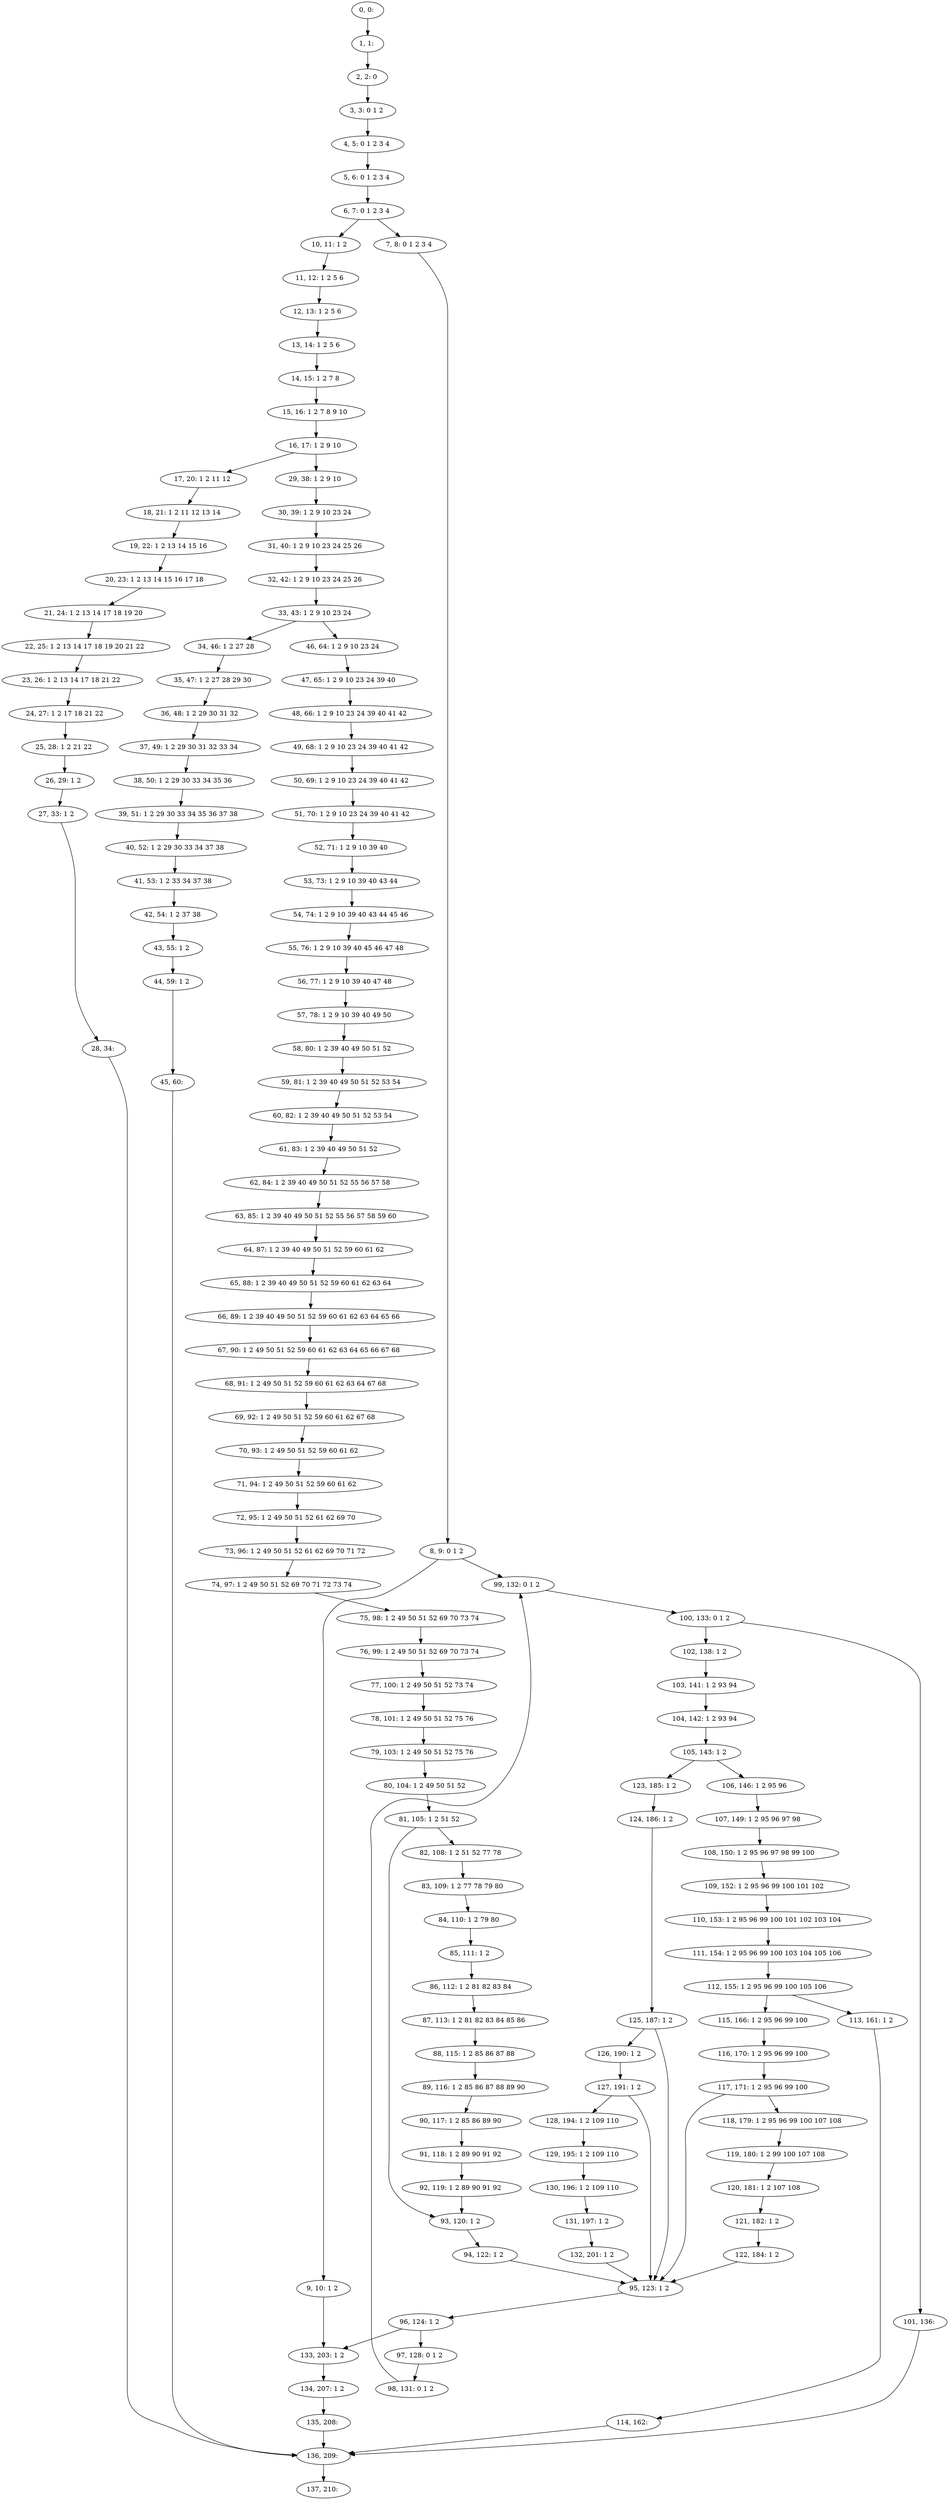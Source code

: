 digraph G {
0[label="0, 0: "];
1[label="1, 1: "];
2[label="2, 2: 0 "];
3[label="3, 3: 0 1 2 "];
4[label="4, 5: 0 1 2 3 4 "];
5[label="5, 6: 0 1 2 3 4 "];
6[label="6, 7: 0 1 2 3 4 "];
7[label="7, 8: 0 1 2 3 4 "];
8[label="8, 9: 0 1 2 "];
9[label="9, 10: 1 2 "];
10[label="10, 11: 1 2 "];
11[label="11, 12: 1 2 5 6 "];
12[label="12, 13: 1 2 5 6 "];
13[label="13, 14: 1 2 5 6 "];
14[label="14, 15: 1 2 7 8 "];
15[label="15, 16: 1 2 7 8 9 10 "];
16[label="16, 17: 1 2 9 10 "];
17[label="17, 20: 1 2 11 12 "];
18[label="18, 21: 1 2 11 12 13 14 "];
19[label="19, 22: 1 2 13 14 15 16 "];
20[label="20, 23: 1 2 13 14 15 16 17 18 "];
21[label="21, 24: 1 2 13 14 17 18 19 20 "];
22[label="22, 25: 1 2 13 14 17 18 19 20 21 22 "];
23[label="23, 26: 1 2 13 14 17 18 21 22 "];
24[label="24, 27: 1 2 17 18 21 22 "];
25[label="25, 28: 1 2 21 22 "];
26[label="26, 29: 1 2 "];
27[label="27, 33: 1 2 "];
28[label="28, 34: "];
29[label="29, 38: 1 2 9 10 "];
30[label="30, 39: 1 2 9 10 23 24 "];
31[label="31, 40: 1 2 9 10 23 24 25 26 "];
32[label="32, 42: 1 2 9 10 23 24 25 26 "];
33[label="33, 43: 1 2 9 10 23 24 "];
34[label="34, 46: 1 2 27 28 "];
35[label="35, 47: 1 2 27 28 29 30 "];
36[label="36, 48: 1 2 29 30 31 32 "];
37[label="37, 49: 1 2 29 30 31 32 33 34 "];
38[label="38, 50: 1 2 29 30 33 34 35 36 "];
39[label="39, 51: 1 2 29 30 33 34 35 36 37 38 "];
40[label="40, 52: 1 2 29 30 33 34 37 38 "];
41[label="41, 53: 1 2 33 34 37 38 "];
42[label="42, 54: 1 2 37 38 "];
43[label="43, 55: 1 2 "];
44[label="44, 59: 1 2 "];
45[label="45, 60: "];
46[label="46, 64: 1 2 9 10 23 24 "];
47[label="47, 65: 1 2 9 10 23 24 39 40 "];
48[label="48, 66: 1 2 9 10 23 24 39 40 41 42 "];
49[label="49, 68: 1 2 9 10 23 24 39 40 41 42 "];
50[label="50, 69: 1 2 9 10 23 24 39 40 41 42 "];
51[label="51, 70: 1 2 9 10 23 24 39 40 41 42 "];
52[label="52, 71: 1 2 9 10 39 40 "];
53[label="53, 73: 1 2 9 10 39 40 43 44 "];
54[label="54, 74: 1 2 9 10 39 40 43 44 45 46 "];
55[label="55, 76: 1 2 9 10 39 40 45 46 47 48 "];
56[label="56, 77: 1 2 9 10 39 40 47 48 "];
57[label="57, 78: 1 2 9 10 39 40 49 50 "];
58[label="58, 80: 1 2 39 40 49 50 51 52 "];
59[label="59, 81: 1 2 39 40 49 50 51 52 53 54 "];
60[label="60, 82: 1 2 39 40 49 50 51 52 53 54 "];
61[label="61, 83: 1 2 39 40 49 50 51 52 "];
62[label="62, 84: 1 2 39 40 49 50 51 52 55 56 57 58 "];
63[label="63, 85: 1 2 39 40 49 50 51 52 55 56 57 58 59 60 "];
64[label="64, 87: 1 2 39 40 49 50 51 52 59 60 61 62 "];
65[label="65, 88: 1 2 39 40 49 50 51 52 59 60 61 62 63 64 "];
66[label="66, 89: 1 2 39 40 49 50 51 52 59 60 61 62 63 64 65 66 "];
67[label="67, 90: 1 2 49 50 51 52 59 60 61 62 63 64 65 66 67 68 "];
68[label="68, 91: 1 2 49 50 51 52 59 60 61 62 63 64 67 68 "];
69[label="69, 92: 1 2 49 50 51 52 59 60 61 62 67 68 "];
70[label="70, 93: 1 2 49 50 51 52 59 60 61 62 "];
71[label="71, 94: 1 2 49 50 51 52 59 60 61 62 "];
72[label="72, 95: 1 2 49 50 51 52 61 62 69 70 "];
73[label="73, 96: 1 2 49 50 51 52 61 62 69 70 71 72 "];
74[label="74, 97: 1 2 49 50 51 52 69 70 71 72 73 74 "];
75[label="75, 98: 1 2 49 50 51 52 69 70 73 74 "];
76[label="76, 99: 1 2 49 50 51 52 69 70 73 74 "];
77[label="77, 100: 1 2 49 50 51 52 73 74 "];
78[label="78, 101: 1 2 49 50 51 52 75 76 "];
79[label="79, 103: 1 2 49 50 51 52 75 76 "];
80[label="80, 104: 1 2 49 50 51 52 "];
81[label="81, 105: 1 2 51 52 "];
82[label="82, 108: 1 2 51 52 77 78 "];
83[label="83, 109: 1 2 77 78 79 80 "];
84[label="84, 110: 1 2 79 80 "];
85[label="85, 111: 1 2 "];
86[label="86, 112: 1 2 81 82 83 84 "];
87[label="87, 113: 1 2 81 82 83 84 85 86 "];
88[label="88, 115: 1 2 85 86 87 88 "];
89[label="89, 116: 1 2 85 86 87 88 89 90 "];
90[label="90, 117: 1 2 85 86 89 90 "];
91[label="91, 118: 1 2 89 90 91 92 "];
92[label="92, 119: 1 2 89 90 91 92 "];
93[label="93, 120: 1 2 "];
94[label="94, 122: 1 2 "];
95[label="95, 123: 1 2 "];
96[label="96, 124: 1 2 "];
97[label="97, 128: 0 1 2 "];
98[label="98, 131: 0 1 2 "];
99[label="99, 132: 0 1 2 "];
100[label="100, 133: 0 1 2 "];
101[label="101, 136: "];
102[label="102, 138: 1 2 "];
103[label="103, 141: 1 2 93 94 "];
104[label="104, 142: 1 2 93 94 "];
105[label="105, 143: 1 2 "];
106[label="106, 146: 1 2 95 96 "];
107[label="107, 149: 1 2 95 96 97 98 "];
108[label="108, 150: 1 2 95 96 97 98 99 100 "];
109[label="109, 152: 1 2 95 96 99 100 101 102 "];
110[label="110, 153: 1 2 95 96 99 100 101 102 103 104 "];
111[label="111, 154: 1 2 95 96 99 100 103 104 105 106 "];
112[label="112, 155: 1 2 95 96 99 100 105 106 "];
113[label="113, 161: 1 2 "];
114[label="114, 162: "];
115[label="115, 166: 1 2 95 96 99 100 "];
116[label="116, 170: 1 2 95 96 99 100 "];
117[label="117, 171: 1 2 95 96 99 100 "];
118[label="118, 179: 1 2 95 96 99 100 107 108 "];
119[label="119, 180: 1 2 99 100 107 108 "];
120[label="120, 181: 1 2 107 108 "];
121[label="121, 182: 1 2 "];
122[label="122, 184: 1 2 "];
123[label="123, 185: 1 2 "];
124[label="124, 186: 1 2 "];
125[label="125, 187: 1 2 "];
126[label="126, 190: 1 2 "];
127[label="127, 191: 1 2 "];
128[label="128, 194: 1 2 109 110 "];
129[label="129, 195: 1 2 109 110 "];
130[label="130, 196: 1 2 109 110 "];
131[label="131, 197: 1 2 "];
132[label="132, 201: 1 2 "];
133[label="133, 203: 1 2 "];
134[label="134, 207: 1 2 "];
135[label="135, 208: "];
136[label="136, 209: "];
137[label="137, 210: "];
0->1 ;
1->2 ;
2->3 ;
3->4 ;
4->5 ;
5->6 ;
6->7 ;
6->10 ;
7->8 ;
8->9 ;
8->99 ;
9->133 ;
10->11 ;
11->12 ;
12->13 ;
13->14 ;
14->15 ;
15->16 ;
16->17 ;
16->29 ;
17->18 ;
18->19 ;
19->20 ;
20->21 ;
21->22 ;
22->23 ;
23->24 ;
24->25 ;
25->26 ;
26->27 ;
27->28 ;
28->136 ;
29->30 ;
30->31 ;
31->32 ;
32->33 ;
33->34 ;
33->46 ;
34->35 ;
35->36 ;
36->37 ;
37->38 ;
38->39 ;
39->40 ;
40->41 ;
41->42 ;
42->43 ;
43->44 ;
44->45 ;
45->136 ;
46->47 ;
47->48 ;
48->49 ;
49->50 ;
50->51 ;
51->52 ;
52->53 ;
53->54 ;
54->55 ;
55->56 ;
56->57 ;
57->58 ;
58->59 ;
59->60 ;
60->61 ;
61->62 ;
62->63 ;
63->64 ;
64->65 ;
65->66 ;
66->67 ;
67->68 ;
68->69 ;
69->70 ;
70->71 ;
71->72 ;
72->73 ;
73->74 ;
74->75 ;
75->76 ;
76->77 ;
77->78 ;
78->79 ;
79->80 ;
80->81 ;
81->82 ;
81->93 ;
82->83 ;
83->84 ;
84->85 ;
85->86 ;
86->87 ;
87->88 ;
88->89 ;
89->90 ;
90->91 ;
91->92 ;
92->93 ;
93->94 ;
94->95 ;
95->96 ;
96->97 ;
96->133 ;
97->98 ;
98->99 ;
99->100 ;
100->101 ;
100->102 ;
101->136 ;
102->103 ;
103->104 ;
104->105 ;
105->106 ;
105->123 ;
106->107 ;
107->108 ;
108->109 ;
109->110 ;
110->111 ;
111->112 ;
112->113 ;
112->115 ;
113->114 ;
114->136 ;
115->116 ;
116->117 ;
117->118 ;
117->95 ;
118->119 ;
119->120 ;
120->121 ;
121->122 ;
122->95 ;
123->124 ;
124->125 ;
125->126 ;
125->95 ;
126->127 ;
127->128 ;
127->95 ;
128->129 ;
129->130 ;
130->131 ;
131->132 ;
132->95 ;
133->134 ;
134->135 ;
135->136 ;
136->137 ;
}
